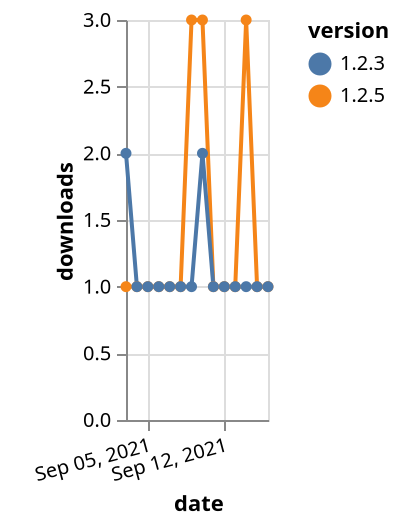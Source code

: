 {"$schema": "https://vega.github.io/schema/vega-lite/v5.json", "description": "A simple bar chart with embedded data.", "data": {"values": [{"date": "2021-09-03", "total": 477, "delta": 1, "version": "1.2.5"}, {"date": "2021-09-04", "total": 478, "delta": 1, "version": "1.2.5"}, {"date": "2021-09-05", "total": 479, "delta": 1, "version": "1.2.5"}, {"date": "2021-09-06", "total": 480, "delta": 1, "version": "1.2.5"}, {"date": "2021-09-07", "total": 481, "delta": 1, "version": "1.2.5"}, {"date": "2021-09-08", "total": 482, "delta": 1, "version": "1.2.5"}, {"date": "2021-09-09", "total": 485, "delta": 3, "version": "1.2.5"}, {"date": "2021-09-10", "total": 488, "delta": 3, "version": "1.2.5"}, {"date": "2021-09-11", "total": 489, "delta": 1, "version": "1.2.5"}, {"date": "2021-09-12", "total": 490, "delta": 1, "version": "1.2.5"}, {"date": "2021-09-13", "total": 491, "delta": 1, "version": "1.2.5"}, {"date": "2021-09-14", "total": 494, "delta": 3, "version": "1.2.5"}, {"date": "2021-09-15", "total": 495, "delta": 1, "version": "1.2.5"}, {"date": "2021-09-16", "total": 496, "delta": 1, "version": "1.2.5"}, {"date": "2021-09-03", "total": 224, "delta": 2, "version": "1.2.3"}, {"date": "2021-09-04", "total": 225, "delta": 1, "version": "1.2.3"}, {"date": "2021-09-05", "total": 226, "delta": 1, "version": "1.2.3"}, {"date": "2021-09-06", "total": 227, "delta": 1, "version": "1.2.3"}, {"date": "2021-09-07", "total": 228, "delta": 1, "version": "1.2.3"}, {"date": "2021-09-08", "total": 229, "delta": 1, "version": "1.2.3"}, {"date": "2021-09-09", "total": 230, "delta": 1, "version": "1.2.3"}, {"date": "2021-09-10", "total": 232, "delta": 2, "version": "1.2.3"}, {"date": "2021-09-11", "total": 233, "delta": 1, "version": "1.2.3"}, {"date": "2021-09-12", "total": 234, "delta": 1, "version": "1.2.3"}, {"date": "2021-09-13", "total": 235, "delta": 1, "version": "1.2.3"}, {"date": "2021-09-14", "total": 236, "delta": 1, "version": "1.2.3"}, {"date": "2021-09-15", "total": 237, "delta": 1, "version": "1.2.3"}, {"date": "2021-09-16", "total": 238, "delta": 1, "version": "1.2.3"}]}, "width": "container", "mark": {"type": "line", "point": {"filled": true}}, "encoding": {"x": {"field": "date", "type": "temporal", "timeUnit": "yearmonthdate", "title": "date", "axis": {"labelAngle": -15}}, "y": {"field": "delta", "type": "quantitative", "title": "downloads"}, "color": {"field": "version", "type": "nominal"}, "tooltip": {"field": "delta"}}}